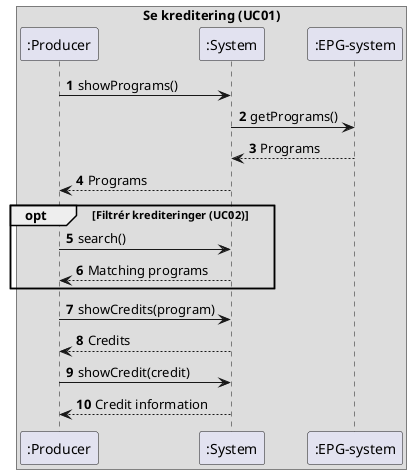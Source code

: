 @startuml
'https://plantuml.com/sequence-diagram

autonumber

box Se kreditering (UC01)
    participant ":Producer" as producer
    participant ":System" as system
    participant ":EPG-system" as epg
end box

producer -> system : showPrograms()
system -> epg : getPrograms()
system <-- epg : Programs
producer <-- system : Programs

opt Filtrér krediteringer (UC02)
    producer -> system : search()
    producer <-- system : Matching programs
end

producer -> system : showCredits(program)
producer <-- system : Credits

producer -> system : showCredit(credit)
producer <-- system : Credit information

@enduml
